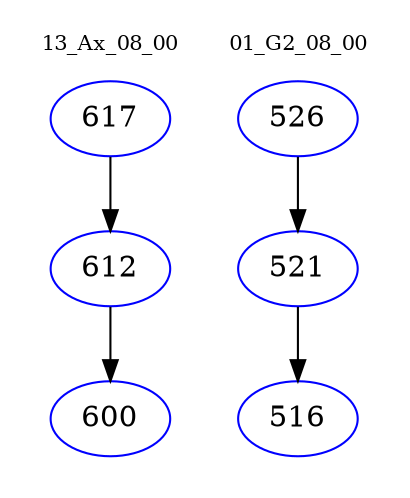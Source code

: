 digraph{
subgraph cluster_0 {
color = white
label = "13_Ax_08_00";
fontsize=10;
T0_617 [label="617", color="blue"]
T0_617 -> T0_612 [color="black"]
T0_612 [label="612", color="blue"]
T0_612 -> T0_600 [color="black"]
T0_600 [label="600", color="blue"]
}
subgraph cluster_1 {
color = white
label = "01_G2_08_00";
fontsize=10;
T1_526 [label="526", color="blue"]
T1_526 -> T1_521 [color="black"]
T1_521 [label="521", color="blue"]
T1_521 -> T1_516 [color="black"]
T1_516 [label="516", color="blue"]
}
}
